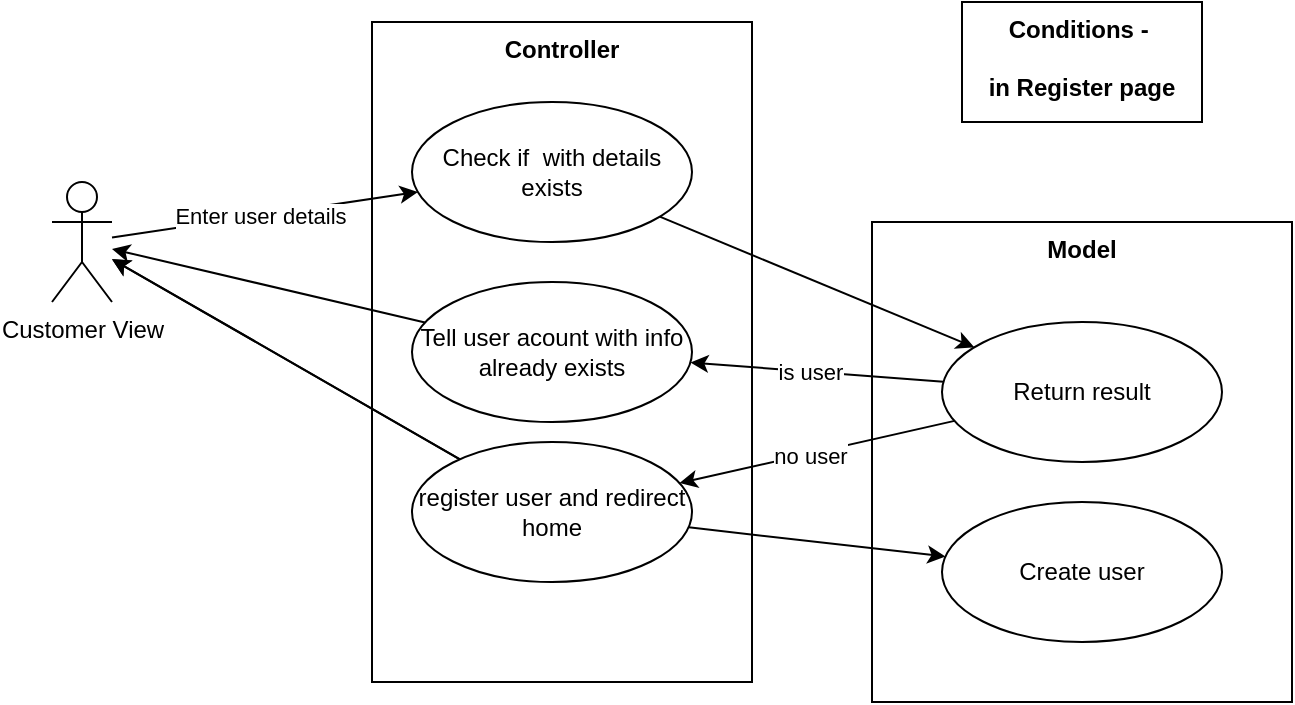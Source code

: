 <mxfile>
    <diagram id="KFu2Jjx0fvDgMEuhWSRL" name="Page-1">
        <mxGraphModel dx="1124" dy="719" grid="1" gridSize="10" guides="1" tooltips="1" connect="1" arrows="1" fold="1" page="1" pageScale="1" pageWidth="850" pageHeight="1100" math="0" shadow="0">
            <root>
                <mxCell id="0"/>
                <mxCell id="1" parent="0"/>
                <mxCell id="6" value="Controller" style="shape=rect;html=1;verticalAlign=top;fontStyle=1;whiteSpace=wrap;align=center;" parent="1" vertex="1">
                    <mxGeometry x="220" y="350" width="190" height="330" as="geometry"/>
                </mxCell>
                <mxCell id="12" style="edgeStyle=none;html=1;" parent="1" source="2" target="15" edge="1">
                    <mxGeometry relative="1" as="geometry">
                        <mxPoint x="235.007" y="427.999" as="targetPoint"/>
                    </mxGeometry>
                </mxCell>
                <mxCell id="13" value="Enter user details" style="edgeLabel;html=1;align=center;verticalAlign=middle;resizable=0;points=[];" parent="12" vertex="1" connectable="0">
                    <mxGeometry x="-0.027" relative="1" as="geometry">
                        <mxPoint as="offset"/>
                    </mxGeometry>
                </mxCell>
                <mxCell id="2" value="Customer View" style="shape=umlActor;html=1;verticalLabelPosition=bottom;verticalAlign=top;align=center;" parent="1" vertex="1">
                    <mxGeometry x="60" y="430" width="30" height="60" as="geometry"/>
                </mxCell>
                <mxCell id="7" value="Model" style="shape=rect;html=1;verticalAlign=top;fontStyle=1;whiteSpace=wrap;align=center;" parent="1" vertex="1">
                    <mxGeometry x="470" y="450" width="210" height="240" as="geometry"/>
                </mxCell>
                <mxCell id="17" style="edgeStyle=none;html=1;" parent="1" source="10" target="18" edge="1">
                    <mxGeometry relative="1" as="geometry">
                        <mxPoint x="570" y="710" as="targetPoint"/>
                    </mxGeometry>
                </mxCell>
                <mxCell id="19" value="is user" style="edgeLabel;html=1;align=center;verticalAlign=middle;resizable=0;points=[];" parent="17" vertex="1" connectable="0">
                    <mxGeometry x="0.067" relative="1" as="geometry">
                        <mxPoint as="offset"/>
                    </mxGeometry>
                </mxCell>
                <mxCell id="20" style="edgeStyle=none;html=1;" parent="1" source="10" target="21" edge="1">
                    <mxGeometry relative="1" as="geometry">
                        <mxPoint x="480" y="710" as="targetPoint"/>
                    </mxGeometry>
                </mxCell>
                <mxCell id="22" value="no user" style="edgeLabel;html=1;align=center;verticalAlign=middle;resizable=0;points=[];" parent="20" vertex="1" connectable="0">
                    <mxGeometry x="0.064" y="1" relative="1" as="geometry">
                        <mxPoint as="offset"/>
                    </mxGeometry>
                </mxCell>
                <mxCell id="10" value="Return result" style="ellipse;whiteSpace=wrap;html=1;" parent="1" vertex="1">
                    <mxGeometry x="505" y="500" width="140" height="70" as="geometry"/>
                </mxCell>
                <mxCell id="11" value="Conditions -&amp;nbsp;&lt;div&gt;&lt;br&gt;&lt;/div&gt;&lt;div&gt;in Register page&lt;/div&gt;" style="shape=rect;html=1;verticalAlign=top;fontStyle=1;whiteSpace=wrap;align=center;" parent="1" vertex="1">
                    <mxGeometry x="515" y="340" width="120" height="60" as="geometry"/>
                </mxCell>
                <mxCell id="16" style="edgeStyle=none;html=1;" parent="1" source="15" target="10" edge="1">
                    <mxGeometry relative="1" as="geometry"/>
                </mxCell>
                <mxCell id="15" value="Check if&amp;nbsp; with details exists" style="ellipse;whiteSpace=wrap;html=1;" parent="1" vertex="1">
                    <mxGeometry x="240" y="390" width="140" height="70" as="geometry"/>
                </mxCell>
                <mxCell id="24" style="edgeStyle=none;html=1;" parent="1" source="18" target="2" edge="1">
                    <mxGeometry relative="1" as="geometry"/>
                </mxCell>
                <mxCell id="18" value="Tell user acount with info already exists" style="ellipse;whiteSpace=wrap;html=1;" parent="1" vertex="1">
                    <mxGeometry x="240" y="480" width="140" height="70" as="geometry"/>
                </mxCell>
                <mxCell id="25" style="edgeStyle=none;html=1;" parent="1" source="21" target="26" edge="1">
                    <mxGeometry relative="1" as="geometry">
                        <mxPoint x="510" y="750" as="targetPoint"/>
                    </mxGeometry>
                </mxCell>
                <mxCell id="27" style="edgeStyle=none;html=1;" parent="1" source="21" target="2" edge="1">
                    <mxGeometry relative="1" as="geometry"/>
                </mxCell>
                <mxCell id="28" style="edgeStyle=none;html=1;" parent="1" source="21" target="2" edge="1">
                    <mxGeometry relative="1" as="geometry"/>
                </mxCell>
                <mxCell id="21" value="register user and redirect home" style="ellipse;whiteSpace=wrap;html=1;" parent="1" vertex="1">
                    <mxGeometry x="240" y="560" width="140" height="70" as="geometry"/>
                </mxCell>
                <mxCell id="26" value="Create user" style="ellipse;whiteSpace=wrap;html=1;" parent="1" vertex="1">
                    <mxGeometry x="505" y="590" width="140" height="70" as="geometry"/>
                </mxCell>
            </root>
        </mxGraphModel>
    </diagram>
</mxfile>